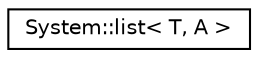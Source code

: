 digraph G
{
  edge [fontname="Helvetica",fontsize="10",labelfontname="Helvetica",labelfontsize="10"];
  node [fontname="Helvetica",fontsize="10",shape=record];
  rankdir="LR";
  Node1 [label="System::list\< T, A \>",height=0.2,width=0.4,color="black", fillcolor="white", style="filled",URL="$class_system_1_1list.html"];
}
